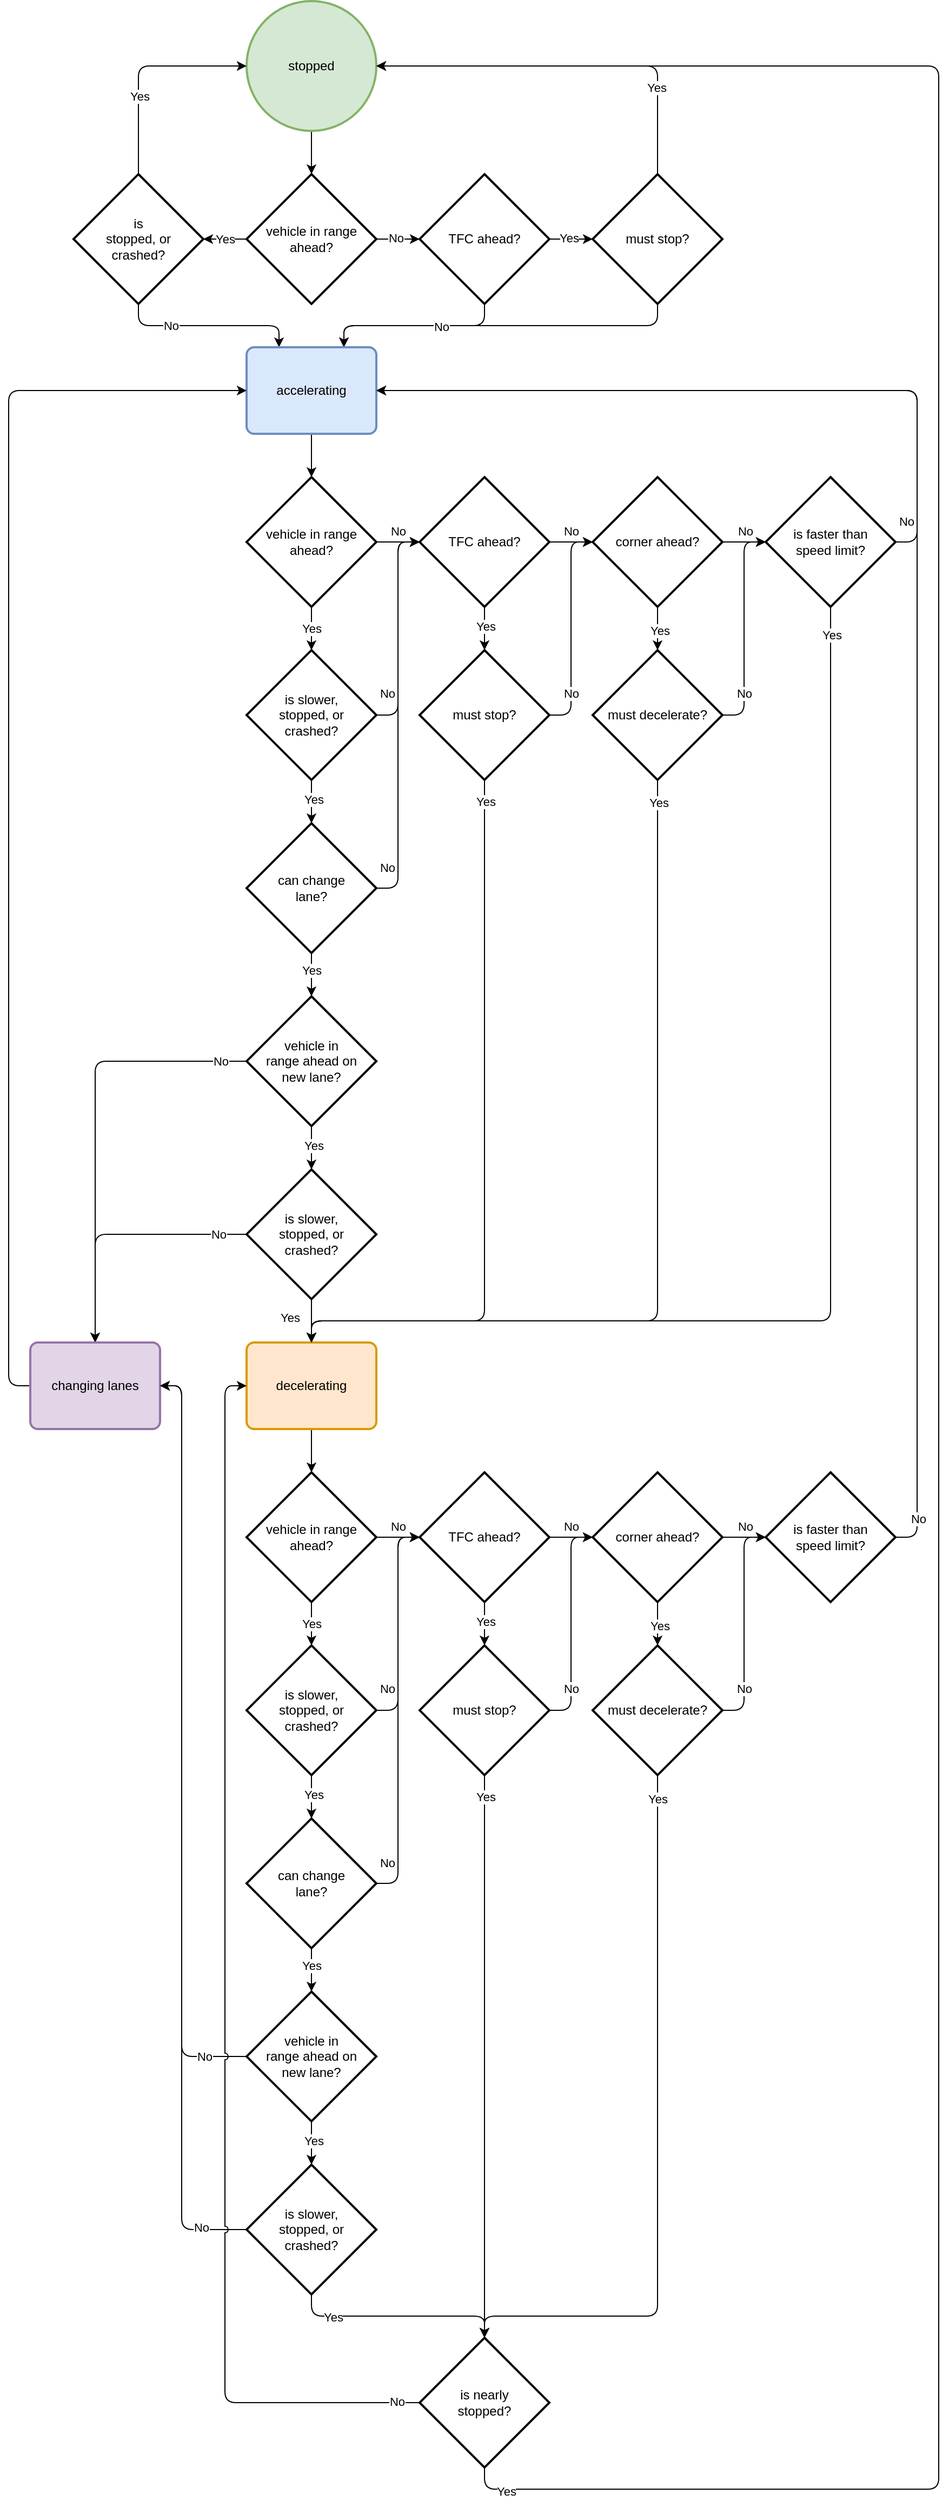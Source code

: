 <mxfile version="21.6.5" type="device">
  <diagram name="Page-1" id="joOFA0rlE12X3q9pTDwf">
    <mxGraphModel dx="1306" dy="830" grid="1" gridSize="10" guides="1" tooltips="1" connect="1" arrows="1" fold="1" page="1" pageScale="1" pageWidth="827" pageHeight="1169" math="0" shadow="0">
      <root>
        <mxCell id="0" />
        <mxCell id="1" parent="0" />
        <mxCell id="bNz2frpq777b6b2rO7nt-34" value="" style="edgeStyle=orthogonalEdgeStyle;rounded=0;orthogonalLoop=1;jettySize=auto;html=1;" edge="1" parent="1" source="bNz2frpq777b6b2rO7nt-1" target="bNz2frpq777b6b2rO7nt-2">
          <mxGeometry relative="1" as="geometry" />
        </mxCell>
        <mxCell id="bNz2frpq777b6b2rO7nt-1" value="stopped" style="strokeWidth=2;html=1;shape=mxgraph.flowchart.start_2;whiteSpace=wrap;fillColor=#d5e8d4;strokeColor=#82b366;" vertex="1" parent="1">
          <mxGeometry x="360" y="40" width="120" height="120" as="geometry" />
        </mxCell>
        <mxCell id="bNz2frpq777b6b2rO7nt-35" value="" style="edgeStyle=orthogonalEdgeStyle;rounded=0;orthogonalLoop=1;jettySize=auto;html=1;" edge="1" parent="1" source="bNz2frpq777b6b2rO7nt-2" target="bNz2frpq777b6b2rO7nt-30">
          <mxGeometry relative="1" as="geometry" />
        </mxCell>
        <mxCell id="bNz2frpq777b6b2rO7nt-36" value="No" style="edgeLabel;html=1;align=center;verticalAlign=middle;resizable=0;points=[];" vertex="1" connectable="0" parent="bNz2frpq777b6b2rO7nt-35">
          <mxGeometry x="-0.1" y="1" relative="1" as="geometry">
            <mxPoint as="offset" />
          </mxGeometry>
        </mxCell>
        <mxCell id="bNz2frpq777b6b2rO7nt-41" value="" style="edgeStyle=orthogonalEdgeStyle;rounded=0;orthogonalLoop=1;jettySize=auto;html=1;" edge="1" parent="1" source="bNz2frpq777b6b2rO7nt-2" target="bNz2frpq777b6b2rO7nt-40">
          <mxGeometry relative="1" as="geometry" />
        </mxCell>
        <mxCell id="bNz2frpq777b6b2rO7nt-42" value="Yes" style="edgeLabel;html=1;align=center;verticalAlign=middle;resizable=0;points=[];" vertex="1" connectable="0" parent="bNz2frpq777b6b2rO7nt-41">
          <mxGeometry relative="1" as="geometry">
            <mxPoint as="offset" />
          </mxGeometry>
        </mxCell>
        <mxCell id="bNz2frpq777b6b2rO7nt-2" value="vehicle in range ahead?" style="strokeWidth=2;html=1;shape=mxgraph.flowchart.decision;whiteSpace=wrap;" vertex="1" parent="1">
          <mxGeometry x="360" y="200" width="120" height="120" as="geometry" />
        </mxCell>
        <mxCell id="bNz2frpq777b6b2rO7nt-38" style="edgeStyle=orthogonalEdgeStyle;rounded=0;orthogonalLoop=1;jettySize=auto;html=1;exitX=1;exitY=0.5;exitDx=0;exitDy=0;exitPerimeter=0;entryX=0;entryY=0.5;entryDx=0;entryDy=0;entryPerimeter=0;" edge="1" parent="1" source="bNz2frpq777b6b2rO7nt-30" target="bNz2frpq777b6b2rO7nt-37">
          <mxGeometry relative="1" as="geometry" />
        </mxCell>
        <mxCell id="bNz2frpq777b6b2rO7nt-39" value="Yes" style="edgeLabel;html=1;align=center;verticalAlign=middle;resizable=0;points=[];" vertex="1" connectable="0" parent="bNz2frpq777b6b2rO7nt-38">
          <mxGeometry x="-0.1" y="1" relative="1" as="geometry">
            <mxPoint as="offset" />
          </mxGeometry>
        </mxCell>
        <mxCell id="bNz2frpq777b6b2rO7nt-100" style="edgeStyle=orthogonalEdgeStyle;rounded=1;orthogonalLoop=1;jettySize=auto;html=1;exitX=0.5;exitY=1;exitDx=0;exitDy=0;exitPerimeter=0;entryX=0.75;entryY=0;entryDx=0;entryDy=0;" edge="1" parent="1" source="bNz2frpq777b6b2rO7nt-30" target="bNz2frpq777b6b2rO7nt-47">
          <mxGeometry relative="1" as="geometry" />
        </mxCell>
        <mxCell id="bNz2frpq777b6b2rO7nt-30" value="TFC ahead?" style="strokeWidth=2;html=1;shape=mxgraph.flowchart.decision;whiteSpace=wrap;" vertex="1" parent="1">
          <mxGeometry x="520" y="200" width="120" height="120" as="geometry" />
        </mxCell>
        <mxCell id="bNz2frpq777b6b2rO7nt-45" style="edgeStyle=orthogonalEdgeStyle;rounded=1;orthogonalLoop=1;jettySize=auto;html=1;exitX=0.5;exitY=0;exitDx=0;exitDy=0;exitPerimeter=0;entryX=1;entryY=0.5;entryDx=0;entryDy=0;entryPerimeter=0;" edge="1" parent="1" source="bNz2frpq777b6b2rO7nt-37" target="bNz2frpq777b6b2rO7nt-1">
          <mxGeometry relative="1" as="geometry" />
        </mxCell>
        <mxCell id="bNz2frpq777b6b2rO7nt-46" value="Yes" style="edgeLabel;html=1;align=center;verticalAlign=middle;resizable=0;points=[];" vertex="1" connectable="0" parent="bNz2frpq777b6b2rO7nt-45">
          <mxGeometry x="-0.556" y="1" relative="1" as="geometry">
            <mxPoint as="offset" />
          </mxGeometry>
        </mxCell>
        <mxCell id="bNz2frpq777b6b2rO7nt-48" style="edgeStyle=orthogonalEdgeStyle;rounded=1;orthogonalLoop=1;jettySize=auto;html=1;exitX=0.5;exitY=1;exitDx=0;exitDy=0;exitPerimeter=0;entryX=0.75;entryY=0;entryDx=0;entryDy=0;" edge="1" parent="1" source="bNz2frpq777b6b2rO7nt-37" target="bNz2frpq777b6b2rO7nt-47">
          <mxGeometry relative="1" as="geometry" />
        </mxCell>
        <mxCell id="bNz2frpq777b6b2rO7nt-50" value="No" style="edgeLabel;html=1;align=center;verticalAlign=middle;resizable=0;points=[];" vertex="1" connectable="0" parent="bNz2frpq777b6b2rO7nt-48">
          <mxGeometry x="-0.648" y="1" relative="1" as="geometry">
            <mxPoint x="-162" as="offset" />
          </mxGeometry>
        </mxCell>
        <mxCell id="bNz2frpq777b6b2rO7nt-37" value="must stop?" style="strokeWidth=2;html=1;shape=mxgraph.flowchart.decision;whiteSpace=wrap;" vertex="1" parent="1">
          <mxGeometry x="680" y="200" width="120" height="120" as="geometry" />
        </mxCell>
        <mxCell id="bNz2frpq777b6b2rO7nt-43" style="edgeStyle=orthogonalEdgeStyle;rounded=1;orthogonalLoop=1;jettySize=auto;html=1;exitX=0.5;exitY=0;exitDx=0;exitDy=0;exitPerimeter=0;entryX=0;entryY=0.5;entryDx=0;entryDy=0;entryPerimeter=0;" edge="1" parent="1" source="bNz2frpq777b6b2rO7nt-40" target="bNz2frpq777b6b2rO7nt-1">
          <mxGeometry relative="1" as="geometry" />
        </mxCell>
        <mxCell id="bNz2frpq777b6b2rO7nt-44" value="Yes" style="edgeLabel;html=1;align=center;verticalAlign=middle;resizable=0;points=[];" vertex="1" connectable="0" parent="bNz2frpq777b6b2rO7nt-43">
          <mxGeometry x="-0.28" y="-1" relative="1" as="geometry">
            <mxPoint as="offset" />
          </mxGeometry>
        </mxCell>
        <mxCell id="bNz2frpq777b6b2rO7nt-49" style="edgeStyle=orthogonalEdgeStyle;rounded=1;orthogonalLoop=1;jettySize=auto;html=1;exitX=0.5;exitY=1;exitDx=0;exitDy=0;exitPerimeter=0;entryX=0.25;entryY=0;entryDx=0;entryDy=0;" edge="1" parent="1" source="bNz2frpq777b6b2rO7nt-40" target="bNz2frpq777b6b2rO7nt-47">
          <mxGeometry relative="1" as="geometry" />
        </mxCell>
        <mxCell id="bNz2frpq777b6b2rO7nt-51" value="No" style="edgeLabel;html=1;align=center;verticalAlign=middle;resizable=0;points=[];" vertex="1" connectable="0" parent="bNz2frpq777b6b2rO7nt-49">
          <mxGeometry x="-0.412" relative="1" as="geometry">
            <mxPoint as="offset" />
          </mxGeometry>
        </mxCell>
        <mxCell id="bNz2frpq777b6b2rO7nt-40" value="is&lt;br&gt;stopped, or&lt;br&gt;crashed?" style="strokeWidth=2;html=1;shape=mxgraph.flowchart.decision;whiteSpace=wrap;" vertex="1" parent="1">
          <mxGeometry x="200" y="200" width="120" height="120" as="geometry" />
        </mxCell>
        <mxCell id="bNz2frpq777b6b2rO7nt-80" value="" style="edgeStyle=orthogonalEdgeStyle;rounded=0;orthogonalLoop=1;jettySize=auto;html=1;" edge="1" parent="1" source="bNz2frpq777b6b2rO7nt-47" target="bNz2frpq777b6b2rO7nt-59">
          <mxGeometry relative="1" as="geometry" />
        </mxCell>
        <mxCell id="bNz2frpq777b6b2rO7nt-47" value="accelerating" style="rounded=1;whiteSpace=wrap;html=1;absoluteArcSize=1;arcSize=14;strokeWidth=2;fillColor=#dae8fc;strokeColor=#6c8ebf;" vertex="1" parent="1">
          <mxGeometry x="360" y="360" width="120" height="80" as="geometry" />
        </mxCell>
        <mxCell id="bNz2frpq777b6b2rO7nt-89" style="edgeStyle=orthogonalEdgeStyle;rounded=1;orthogonalLoop=1;jettySize=auto;html=1;exitX=1;exitY=0.5;exitDx=0;exitDy=0;exitPerimeter=0;entryX=1;entryY=0.5;entryDx=0;entryDy=0;jumpStyle=arc;" edge="1" parent="1" source="bNz2frpq777b6b2rO7nt-52" target="bNz2frpq777b6b2rO7nt-47">
          <mxGeometry relative="1" as="geometry">
            <Array as="points">
              <mxPoint x="980" y="540" />
              <mxPoint x="980" y="400" />
            </Array>
          </mxGeometry>
        </mxCell>
        <mxCell id="bNz2frpq777b6b2rO7nt-176" value="No" style="edgeLabel;html=1;align=center;verticalAlign=middle;resizable=0;points=[];" vertex="1" connectable="0" parent="bNz2frpq777b6b2rO7nt-89">
          <mxGeometry x="-0.907" relative="1" as="geometry">
            <mxPoint x="-10" y="-9" as="offset" />
          </mxGeometry>
        </mxCell>
        <mxCell id="bNz2frpq777b6b2rO7nt-202" style="edgeStyle=orthogonalEdgeStyle;rounded=1;orthogonalLoop=1;jettySize=auto;html=1;exitX=0.5;exitY=1;exitDx=0;exitDy=0;exitPerimeter=0;entryX=0.5;entryY=0;entryDx=0;entryDy=0;" edge="1" parent="1" source="bNz2frpq777b6b2rO7nt-52" target="bNz2frpq777b6b2rO7nt-67">
          <mxGeometry relative="1" as="geometry">
            <Array as="points">
              <mxPoint x="900" y="1260" />
              <mxPoint x="420" y="1260" />
            </Array>
          </mxGeometry>
        </mxCell>
        <mxCell id="bNz2frpq777b6b2rO7nt-203" value="Yes" style="edgeLabel;html=1;align=center;verticalAlign=middle;resizable=0;points=[];" vertex="1" connectable="0" parent="bNz2frpq777b6b2rO7nt-202">
          <mxGeometry x="-0.958" y="1" relative="1" as="geometry">
            <mxPoint y="1" as="offset" />
          </mxGeometry>
        </mxCell>
        <mxCell id="bNz2frpq777b6b2rO7nt-52" value="is faster than&lt;br&gt;speed limit?" style="strokeWidth=2;html=1;shape=mxgraph.flowchart.decision;whiteSpace=wrap;" vertex="1" parent="1">
          <mxGeometry x="840" y="480" width="120" height="120" as="geometry" />
        </mxCell>
        <mxCell id="bNz2frpq777b6b2rO7nt-55" value="" style="edgeStyle=orthogonalEdgeStyle;rounded=0;orthogonalLoop=1;jettySize=auto;html=1;" edge="1" parent="1" source="bNz2frpq777b6b2rO7nt-59" target="bNz2frpq777b6b2rO7nt-62">
          <mxGeometry relative="1" as="geometry" />
        </mxCell>
        <mxCell id="bNz2frpq777b6b2rO7nt-56" value="No" style="edgeLabel;html=1;align=center;verticalAlign=middle;resizable=0;points=[];" vertex="1" connectable="0" parent="bNz2frpq777b6b2rO7nt-55">
          <mxGeometry x="-0.1" y="1" relative="1" as="geometry">
            <mxPoint x="2" y="-9" as="offset" />
          </mxGeometry>
        </mxCell>
        <mxCell id="bNz2frpq777b6b2rO7nt-57" value="" style="edgeStyle=orthogonalEdgeStyle;rounded=0;orthogonalLoop=1;jettySize=auto;html=1;" edge="1" parent="1" source="bNz2frpq777b6b2rO7nt-59" target="bNz2frpq777b6b2rO7nt-64">
          <mxGeometry relative="1" as="geometry" />
        </mxCell>
        <mxCell id="bNz2frpq777b6b2rO7nt-58" value="Yes" style="edgeLabel;html=1;align=center;verticalAlign=middle;resizable=0;points=[];" vertex="1" connectable="0" parent="bNz2frpq777b6b2rO7nt-57">
          <mxGeometry relative="1" as="geometry">
            <mxPoint as="offset" />
          </mxGeometry>
        </mxCell>
        <mxCell id="bNz2frpq777b6b2rO7nt-59" value="vehicle in range ahead?" style="strokeWidth=2;html=1;shape=mxgraph.flowchart.decision;whiteSpace=wrap;" vertex="1" parent="1">
          <mxGeometry x="360" y="480" width="120" height="120" as="geometry" />
        </mxCell>
        <mxCell id="bNz2frpq777b6b2rO7nt-60" style="edgeStyle=orthogonalEdgeStyle;rounded=0;orthogonalLoop=1;jettySize=auto;html=1;exitX=0.5;exitY=1;exitDx=0;exitDy=0;exitPerimeter=0;entryX=0.5;entryY=0;entryDx=0;entryDy=0;entryPerimeter=0;" edge="1" parent="1" source="bNz2frpq777b6b2rO7nt-62" target="bNz2frpq777b6b2rO7nt-63">
          <mxGeometry relative="1" as="geometry" />
        </mxCell>
        <mxCell id="bNz2frpq777b6b2rO7nt-61" value="Yes" style="edgeLabel;html=1;align=center;verticalAlign=middle;resizable=0;points=[];" vertex="1" connectable="0" parent="bNz2frpq777b6b2rO7nt-60">
          <mxGeometry x="-0.1" y="1" relative="1" as="geometry">
            <mxPoint as="offset" />
          </mxGeometry>
        </mxCell>
        <mxCell id="bNz2frpq777b6b2rO7nt-174" style="edgeStyle=orthogonalEdgeStyle;rounded=1;orthogonalLoop=1;jettySize=auto;html=1;exitX=1;exitY=0.5;exitDx=0;exitDy=0;exitPerimeter=0;entryX=0;entryY=0.5;entryDx=0;entryDy=0;entryPerimeter=0;" edge="1" parent="1" source="bNz2frpq777b6b2rO7nt-62" target="bNz2frpq777b6b2rO7nt-144">
          <mxGeometry relative="1" as="geometry">
            <Array as="points">
              <mxPoint x="650" y="540" />
              <mxPoint x="650" y="540" />
            </Array>
          </mxGeometry>
        </mxCell>
        <mxCell id="bNz2frpq777b6b2rO7nt-175" value="No" style="edgeLabel;html=1;align=center;verticalAlign=middle;resizable=0;points=[];" vertex="1" connectable="0" parent="bNz2frpq777b6b2rO7nt-174">
          <mxGeometry x="-0.747" y="4" relative="1" as="geometry">
            <mxPoint x="15" y="-6" as="offset" />
          </mxGeometry>
        </mxCell>
        <mxCell id="bNz2frpq777b6b2rO7nt-62" value="TFC ahead?" style="strokeWidth=2;html=1;shape=mxgraph.flowchart.decision;whiteSpace=wrap;" vertex="1" parent="1">
          <mxGeometry x="520" y="480" width="120" height="120" as="geometry" />
        </mxCell>
        <mxCell id="bNz2frpq777b6b2rO7nt-145" style="edgeStyle=orthogonalEdgeStyle;rounded=1;orthogonalLoop=1;jettySize=auto;html=1;exitX=1;exitY=0.5;exitDx=0;exitDy=0;exitPerimeter=0;entryX=0;entryY=0.5;entryDx=0;entryDy=0;entryPerimeter=0;" edge="1" parent="1" source="bNz2frpq777b6b2rO7nt-63" target="bNz2frpq777b6b2rO7nt-144">
          <mxGeometry relative="1" as="geometry" />
        </mxCell>
        <mxCell id="bNz2frpq777b6b2rO7nt-146" value="No" style="edgeLabel;html=1;align=center;verticalAlign=middle;resizable=0;points=[];" vertex="1" connectable="0" parent="bNz2frpq777b6b2rO7nt-145">
          <mxGeometry x="-0.05" y="1" relative="1" as="geometry">
            <mxPoint x="1" y="55" as="offset" />
          </mxGeometry>
        </mxCell>
        <mxCell id="bNz2frpq777b6b2rO7nt-198" style="edgeStyle=orthogonalEdgeStyle;rounded=1;orthogonalLoop=1;jettySize=auto;html=1;exitX=0.5;exitY=1;exitDx=0;exitDy=0;exitPerimeter=0;entryX=0.5;entryY=0;entryDx=0;entryDy=0;" edge="1" parent="1" source="bNz2frpq777b6b2rO7nt-63" target="bNz2frpq777b6b2rO7nt-67">
          <mxGeometry relative="1" as="geometry">
            <Array as="points">
              <mxPoint x="580" y="1260" />
              <mxPoint x="420" y="1260" />
            </Array>
          </mxGeometry>
        </mxCell>
        <mxCell id="bNz2frpq777b6b2rO7nt-199" value="Yes" style="edgeLabel;html=1;align=center;verticalAlign=middle;resizable=0;points=[];" vertex="1" connectable="0" parent="bNz2frpq777b6b2rO7nt-198">
          <mxGeometry x="-0.946" y="1" relative="1" as="geometry">
            <mxPoint y="1" as="offset" />
          </mxGeometry>
        </mxCell>
        <mxCell id="bNz2frpq777b6b2rO7nt-63" value="must stop?" style="strokeWidth=2;html=1;shape=mxgraph.flowchart.decision;whiteSpace=wrap;" vertex="1" parent="1">
          <mxGeometry x="520" y="640" width="120" height="120" as="geometry" />
        </mxCell>
        <mxCell id="bNz2frpq777b6b2rO7nt-182" value="" style="edgeStyle=orthogonalEdgeStyle;rounded=0;orthogonalLoop=1;jettySize=auto;html=1;" edge="1" parent="1" source="bNz2frpq777b6b2rO7nt-64" target="bNz2frpq777b6b2rO7nt-172">
          <mxGeometry relative="1" as="geometry" />
        </mxCell>
        <mxCell id="bNz2frpq777b6b2rO7nt-183" value="Yes" style="edgeLabel;html=1;align=center;verticalAlign=middle;resizable=0;points=[];" vertex="1" connectable="0" parent="bNz2frpq777b6b2rO7nt-182">
          <mxGeometry x="-0.125" y="2" relative="1" as="geometry">
            <mxPoint as="offset" />
          </mxGeometry>
        </mxCell>
        <mxCell id="bNz2frpq777b6b2rO7nt-184" style="edgeStyle=orthogonalEdgeStyle;rounded=1;orthogonalLoop=1;jettySize=auto;html=1;exitX=1;exitY=0.5;exitDx=0;exitDy=0;exitPerimeter=0;entryX=0;entryY=0.5;entryDx=0;entryDy=0;entryPerimeter=0;" edge="1" parent="1" source="bNz2frpq777b6b2rO7nt-64" target="bNz2frpq777b6b2rO7nt-62">
          <mxGeometry relative="1" as="geometry">
            <Array as="points">
              <mxPoint x="500" y="700" />
              <mxPoint x="500" y="540" />
            </Array>
          </mxGeometry>
        </mxCell>
        <mxCell id="bNz2frpq777b6b2rO7nt-185" value="No" style="edgeLabel;html=1;align=center;verticalAlign=middle;resizable=0;points=[];" vertex="1" connectable="0" parent="bNz2frpq777b6b2rO7nt-184">
          <mxGeometry x="-0.747" relative="1" as="geometry">
            <mxPoint x="-10" y="-15" as="offset" />
          </mxGeometry>
        </mxCell>
        <mxCell id="bNz2frpq777b6b2rO7nt-64" value="is slower,&lt;br&gt;stopped, or&lt;br&gt;crashed?" style="strokeWidth=2;html=1;shape=mxgraph.flowchart.decision;whiteSpace=wrap;" vertex="1" parent="1">
          <mxGeometry x="360" y="640" width="120" height="120" as="geometry" />
        </mxCell>
        <mxCell id="bNz2frpq777b6b2rO7nt-251" style="edgeStyle=orthogonalEdgeStyle;rounded=0;orthogonalLoop=1;jettySize=auto;html=1;exitX=0.5;exitY=1;exitDx=0;exitDy=0;entryX=0.5;entryY=0;entryDx=0;entryDy=0;entryPerimeter=0;" edge="1" parent="1" source="bNz2frpq777b6b2rO7nt-67" target="bNz2frpq777b6b2rO7nt-216">
          <mxGeometry relative="1" as="geometry" />
        </mxCell>
        <mxCell id="bNz2frpq777b6b2rO7nt-67" value="decelerating" style="rounded=1;whiteSpace=wrap;html=1;absoluteArcSize=1;arcSize=14;strokeWidth=2;fillColor=#ffe6cc;strokeColor=#d79b00;" vertex="1" parent="1">
          <mxGeometry x="360" y="1280" width="120" height="80" as="geometry" />
        </mxCell>
        <mxCell id="bNz2frpq777b6b2rO7nt-148" style="edgeStyle=orthogonalEdgeStyle;rounded=0;orthogonalLoop=1;jettySize=auto;html=1;exitX=0.5;exitY=1;exitDx=0;exitDy=0;exitPerimeter=0;entryX=0.5;entryY=0;entryDx=0;entryDy=0;entryPerimeter=0;" edge="1" parent="1" source="bNz2frpq777b6b2rO7nt-144" target="bNz2frpq777b6b2rO7nt-147">
          <mxGeometry relative="1" as="geometry" />
        </mxCell>
        <mxCell id="bNz2frpq777b6b2rO7nt-149" value="Yes" style="edgeLabel;html=1;align=center;verticalAlign=middle;resizable=0;points=[];" vertex="1" connectable="0" parent="bNz2frpq777b6b2rO7nt-148">
          <mxGeometry x="0.05" y="2" relative="1" as="geometry">
            <mxPoint y="1" as="offset" />
          </mxGeometry>
        </mxCell>
        <mxCell id="bNz2frpq777b6b2rO7nt-179" style="edgeStyle=orthogonalEdgeStyle;rounded=1;orthogonalLoop=1;jettySize=auto;html=1;exitX=1;exitY=0.5;exitDx=0;exitDy=0;exitPerimeter=0;entryX=0;entryY=0.5;entryDx=0;entryDy=0;entryPerimeter=0;" edge="1" parent="1" source="bNz2frpq777b6b2rO7nt-144" target="bNz2frpq777b6b2rO7nt-52">
          <mxGeometry relative="1" as="geometry">
            <Array as="points">
              <mxPoint x="820" y="540" />
              <mxPoint x="820" y="540" />
            </Array>
          </mxGeometry>
        </mxCell>
        <mxCell id="bNz2frpq777b6b2rO7nt-180" value="No" style="edgeLabel;html=1;align=center;verticalAlign=middle;resizable=0;points=[];" vertex="1" connectable="0" parent="bNz2frpq777b6b2rO7nt-179">
          <mxGeometry x="-0.783" y="-2" relative="1" as="geometry">
            <mxPoint x="16" y="-12" as="offset" />
          </mxGeometry>
        </mxCell>
        <mxCell id="bNz2frpq777b6b2rO7nt-144" value="corner ahead?" style="strokeWidth=2;html=1;shape=mxgraph.flowchart.decision;whiteSpace=wrap;" vertex="1" parent="1">
          <mxGeometry x="680" y="480" width="120" height="120" as="geometry" />
        </mxCell>
        <mxCell id="bNz2frpq777b6b2rO7nt-177" style="edgeStyle=orthogonalEdgeStyle;rounded=1;orthogonalLoop=1;jettySize=auto;html=1;exitX=1;exitY=0.5;exitDx=0;exitDy=0;exitPerimeter=0;entryX=0;entryY=0.5;entryDx=0;entryDy=0;entryPerimeter=0;" edge="1" parent="1" source="bNz2frpq777b6b2rO7nt-147" target="bNz2frpq777b6b2rO7nt-52">
          <mxGeometry relative="1" as="geometry" />
        </mxCell>
        <mxCell id="bNz2frpq777b6b2rO7nt-178" value="No" style="edgeLabel;html=1;align=center;verticalAlign=middle;resizable=0;points=[];" vertex="1" connectable="0" parent="bNz2frpq777b6b2rO7nt-177">
          <mxGeometry x="-0.931" relative="1" as="geometry">
            <mxPoint x="13" y="-20" as="offset" />
          </mxGeometry>
        </mxCell>
        <mxCell id="bNz2frpq777b6b2rO7nt-200" style="edgeStyle=orthogonalEdgeStyle;rounded=1;orthogonalLoop=1;jettySize=auto;html=1;exitX=0.5;exitY=1;exitDx=0;exitDy=0;exitPerimeter=0;entryX=0.5;entryY=0;entryDx=0;entryDy=0;" edge="1" parent="1" source="bNz2frpq777b6b2rO7nt-147" target="bNz2frpq777b6b2rO7nt-67">
          <mxGeometry relative="1" as="geometry">
            <Array as="points">
              <mxPoint x="740" y="1260" />
              <mxPoint x="420" y="1260" />
            </Array>
          </mxGeometry>
        </mxCell>
        <mxCell id="bNz2frpq777b6b2rO7nt-201" value="Yes" style="edgeLabel;html=1;align=center;verticalAlign=middle;resizable=0;points=[];" vertex="1" connectable="0" parent="bNz2frpq777b6b2rO7nt-200">
          <mxGeometry x="-0.954" y="1" relative="1" as="geometry">
            <mxPoint y="1" as="offset" />
          </mxGeometry>
        </mxCell>
        <mxCell id="bNz2frpq777b6b2rO7nt-147" value="must decelerate?" style="strokeWidth=2;html=1;shape=mxgraph.flowchart.decision;whiteSpace=wrap;" vertex="1" parent="1">
          <mxGeometry x="680" y="640" width="120" height="120" as="geometry" />
        </mxCell>
        <mxCell id="bNz2frpq777b6b2rO7nt-187" style="edgeStyle=orthogonalEdgeStyle;rounded=0;orthogonalLoop=1;jettySize=auto;html=1;exitX=0.5;exitY=1;exitDx=0;exitDy=0;exitPerimeter=0;entryX=0.5;entryY=0;entryDx=0;entryDy=0;entryPerimeter=0;" edge="1" parent="1" source="bNz2frpq777b6b2rO7nt-172" target="bNz2frpq777b6b2rO7nt-186">
          <mxGeometry relative="1" as="geometry" />
        </mxCell>
        <mxCell id="bNz2frpq777b6b2rO7nt-188" value="Yes" style="edgeLabel;html=1;align=center;verticalAlign=middle;resizable=0;points=[];" vertex="1" connectable="0" parent="bNz2frpq777b6b2rO7nt-187">
          <mxGeometry x="-0.2" relative="1" as="geometry">
            <mxPoint as="offset" />
          </mxGeometry>
        </mxCell>
        <mxCell id="bNz2frpq777b6b2rO7nt-192" style="edgeStyle=orthogonalEdgeStyle;rounded=1;orthogonalLoop=1;jettySize=auto;html=1;exitX=1;exitY=0.5;exitDx=0;exitDy=0;exitPerimeter=0;entryX=0;entryY=0.5;entryDx=0;entryDy=0;entryPerimeter=0;" edge="1" parent="1" source="bNz2frpq777b6b2rO7nt-172" target="bNz2frpq777b6b2rO7nt-62">
          <mxGeometry relative="1" as="geometry" />
        </mxCell>
        <mxCell id="bNz2frpq777b6b2rO7nt-193" value="No" style="edgeLabel;html=1;align=center;verticalAlign=middle;resizable=0;points=[];" vertex="1" connectable="0" parent="bNz2frpq777b6b2rO7nt-192">
          <mxGeometry x="-0.758" y="1" relative="1" as="geometry">
            <mxPoint x="-9" y="4" as="offset" />
          </mxGeometry>
        </mxCell>
        <mxCell id="bNz2frpq777b6b2rO7nt-172" value="can change&lt;br&gt;lane?" style="strokeWidth=2;html=1;shape=mxgraph.flowchart.decision;whiteSpace=wrap;" vertex="1" parent="1">
          <mxGeometry x="360" y="800" width="120" height="120" as="geometry" />
        </mxCell>
        <mxCell id="bNz2frpq777b6b2rO7nt-190" style="edgeStyle=orthogonalEdgeStyle;rounded=0;orthogonalLoop=1;jettySize=auto;html=1;exitX=0.5;exitY=1;exitDx=0;exitDy=0;exitPerimeter=0;entryX=0.5;entryY=0;entryDx=0;entryDy=0;entryPerimeter=0;" edge="1" parent="1" source="bNz2frpq777b6b2rO7nt-186" target="bNz2frpq777b6b2rO7nt-189">
          <mxGeometry relative="1" as="geometry" />
        </mxCell>
        <mxCell id="bNz2frpq777b6b2rO7nt-191" value="Yes" style="edgeLabel;html=1;align=center;verticalAlign=middle;resizable=0;points=[];" vertex="1" connectable="0" parent="bNz2frpq777b6b2rO7nt-190">
          <mxGeometry x="-0.125" y="2" relative="1" as="geometry">
            <mxPoint as="offset" />
          </mxGeometry>
        </mxCell>
        <mxCell id="bNz2frpq777b6b2rO7nt-206" style="edgeStyle=orthogonalEdgeStyle;rounded=1;orthogonalLoop=1;jettySize=auto;html=1;exitX=0;exitY=0.5;exitDx=0;exitDy=0;exitPerimeter=0;entryX=0.5;entryY=0;entryDx=0;entryDy=0;" edge="1" parent="1" source="bNz2frpq777b6b2rO7nt-186" target="bNz2frpq777b6b2rO7nt-204">
          <mxGeometry relative="1" as="geometry" />
        </mxCell>
        <mxCell id="bNz2frpq777b6b2rO7nt-207" value="No" style="edgeLabel;html=1;align=center;verticalAlign=middle;resizable=0;points=[];" vertex="1" connectable="0" parent="bNz2frpq777b6b2rO7nt-206">
          <mxGeometry x="-0.875" relative="1" as="geometry">
            <mxPoint x="1" as="offset" />
          </mxGeometry>
        </mxCell>
        <mxCell id="bNz2frpq777b6b2rO7nt-186" value="vehicle in&lt;br&gt;range ahead on&lt;br&gt;new lane?" style="strokeWidth=2;html=1;shape=mxgraph.flowchart.decision;whiteSpace=wrap;" vertex="1" parent="1">
          <mxGeometry x="360" y="960" width="120" height="120" as="geometry" />
        </mxCell>
        <mxCell id="bNz2frpq777b6b2rO7nt-196" style="edgeStyle=orthogonalEdgeStyle;rounded=0;orthogonalLoop=1;jettySize=auto;html=1;exitX=0.5;exitY=1;exitDx=0;exitDy=0;exitPerimeter=0;entryX=0.5;entryY=0;entryDx=0;entryDy=0;" edge="1" parent="1" source="bNz2frpq777b6b2rO7nt-189" target="bNz2frpq777b6b2rO7nt-67">
          <mxGeometry relative="1" as="geometry" />
        </mxCell>
        <mxCell id="bNz2frpq777b6b2rO7nt-197" value="Yes" style="edgeLabel;html=1;align=center;verticalAlign=middle;resizable=0;points=[];" vertex="1" connectable="0" parent="bNz2frpq777b6b2rO7nt-196">
          <mxGeometry x="-0.175" y="1" relative="1" as="geometry">
            <mxPoint x="-21" as="offset" />
          </mxGeometry>
        </mxCell>
        <mxCell id="bNz2frpq777b6b2rO7nt-205" style="edgeStyle=orthogonalEdgeStyle;rounded=1;orthogonalLoop=1;jettySize=auto;html=1;exitX=0;exitY=0.5;exitDx=0;exitDy=0;exitPerimeter=0;entryX=0.5;entryY=0;entryDx=0;entryDy=0;" edge="1" parent="1" source="bNz2frpq777b6b2rO7nt-189" target="bNz2frpq777b6b2rO7nt-204">
          <mxGeometry relative="1" as="geometry" />
        </mxCell>
        <mxCell id="bNz2frpq777b6b2rO7nt-208" value="No" style="edgeLabel;html=1;align=center;verticalAlign=middle;resizable=0;points=[];" vertex="1" connectable="0" parent="bNz2frpq777b6b2rO7nt-205">
          <mxGeometry x="-0.785" relative="1" as="geometry">
            <mxPoint as="offset" />
          </mxGeometry>
        </mxCell>
        <mxCell id="bNz2frpq777b6b2rO7nt-189" value="is slower,&lt;br&gt;stopped, or&lt;br&gt;crashed?" style="strokeWidth=2;html=1;shape=mxgraph.flowchart.decision;whiteSpace=wrap;" vertex="1" parent="1">
          <mxGeometry x="360" y="1120" width="120" height="120" as="geometry" />
        </mxCell>
        <mxCell id="bNz2frpq777b6b2rO7nt-269" style="edgeStyle=orthogonalEdgeStyle;rounded=1;orthogonalLoop=1;jettySize=auto;html=1;exitX=0;exitY=0.5;exitDx=0;exitDy=0;entryX=0;entryY=0.5;entryDx=0;entryDy=0;" edge="1" parent="1" source="bNz2frpq777b6b2rO7nt-204" target="bNz2frpq777b6b2rO7nt-47">
          <mxGeometry relative="1" as="geometry" />
        </mxCell>
        <mxCell id="bNz2frpq777b6b2rO7nt-204" value="changing lanes" style="rounded=1;whiteSpace=wrap;html=1;absoluteArcSize=1;arcSize=14;strokeWidth=2;fillColor=#e1d5e7;strokeColor=#9673a6;" vertex="1" parent="1">
          <mxGeometry x="160" y="1280" width="120" height="80" as="geometry" />
        </mxCell>
        <mxCell id="bNz2frpq777b6b2rO7nt-252" style="edgeStyle=orthogonalEdgeStyle;rounded=1;orthogonalLoop=1;jettySize=auto;html=1;exitX=1;exitY=0.5;exitDx=0;exitDy=0;exitPerimeter=0;entryX=1;entryY=0.5;entryDx=0;entryDy=0;" edge="1" parent="1" source="bNz2frpq777b6b2rO7nt-211" target="bNz2frpq777b6b2rO7nt-47">
          <mxGeometry relative="1" as="geometry" />
        </mxCell>
        <mxCell id="bNz2frpq777b6b2rO7nt-253" value="No" style="edgeLabel;html=1;align=center;verticalAlign=middle;resizable=0;points=[];" vertex="1" connectable="0" parent="bNz2frpq777b6b2rO7nt-252">
          <mxGeometry x="-0.953" relative="1" as="geometry">
            <mxPoint x="1" as="offset" />
          </mxGeometry>
        </mxCell>
        <mxCell id="bNz2frpq777b6b2rO7nt-211" value="is faster than&lt;br&gt;speed limit?" style="strokeWidth=2;html=1;shape=mxgraph.flowchart.decision;whiteSpace=wrap;" vertex="1" parent="1">
          <mxGeometry x="840" y="1400" width="120" height="120" as="geometry" />
        </mxCell>
        <mxCell id="bNz2frpq777b6b2rO7nt-212" value="" style="edgeStyle=orthogonalEdgeStyle;rounded=0;orthogonalLoop=1;jettySize=auto;html=1;" edge="1" parent="1" source="bNz2frpq777b6b2rO7nt-216" target="bNz2frpq777b6b2rO7nt-221">
          <mxGeometry relative="1" as="geometry" />
        </mxCell>
        <mxCell id="bNz2frpq777b6b2rO7nt-213" value="No" style="edgeLabel;html=1;align=center;verticalAlign=middle;resizable=0;points=[];" vertex="1" connectable="0" parent="bNz2frpq777b6b2rO7nt-212">
          <mxGeometry x="-0.1" y="1" relative="1" as="geometry">
            <mxPoint x="2" y="-9" as="offset" />
          </mxGeometry>
        </mxCell>
        <mxCell id="bNz2frpq777b6b2rO7nt-214" value="" style="edgeStyle=orthogonalEdgeStyle;rounded=0;orthogonalLoop=1;jettySize=auto;html=1;" edge="1" parent="1" source="bNz2frpq777b6b2rO7nt-216" target="bNz2frpq777b6b2rO7nt-230">
          <mxGeometry relative="1" as="geometry" />
        </mxCell>
        <mxCell id="bNz2frpq777b6b2rO7nt-215" value="Yes" style="edgeLabel;html=1;align=center;verticalAlign=middle;resizable=0;points=[];" vertex="1" connectable="0" parent="bNz2frpq777b6b2rO7nt-214">
          <mxGeometry relative="1" as="geometry">
            <mxPoint as="offset" />
          </mxGeometry>
        </mxCell>
        <mxCell id="bNz2frpq777b6b2rO7nt-216" value="vehicle in range ahead?" style="strokeWidth=2;html=1;shape=mxgraph.flowchart.decision;whiteSpace=wrap;" vertex="1" parent="1">
          <mxGeometry x="360" y="1400" width="120" height="120" as="geometry" />
        </mxCell>
        <mxCell id="bNz2frpq777b6b2rO7nt-217" style="edgeStyle=orthogonalEdgeStyle;rounded=0;orthogonalLoop=1;jettySize=auto;html=1;exitX=0.5;exitY=1;exitDx=0;exitDy=0;exitPerimeter=0;entryX=0.5;entryY=0;entryDx=0;entryDy=0;entryPerimeter=0;" edge="1" parent="1" source="bNz2frpq777b6b2rO7nt-221" target="bNz2frpq777b6b2rO7nt-225">
          <mxGeometry relative="1" as="geometry" />
        </mxCell>
        <mxCell id="bNz2frpq777b6b2rO7nt-218" value="Yes" style="edgeLabel;html=1;align=center;verticalAlign=middle;resizable=0;points=[];" vertex="1" connectable="0" parent="bNz2frpq777b6b2rO7nt-217">
          <mxGeometry x="-0.1" y="1" relative="1" as="geometry">
            <mxPoint as="offset" />
          </mxGeometry>
        </mxCell>
        <mxCell id="bNz2frpq777b6b2rO7nt-219" style="edgeStyle=orthogonalEdgeStyle;rounded=1;orthogonalLoop=1;jettySize=auto;html=1;exitX=1;exitY=0.5;exitDx=0;exitDy=0;exitPerimeter=0;entryX=0;entryY=0.5;entryDx=0;entryDy=0;entryPerimeter=0;" edge="1" parent="1" source="bNz2frpq777b6b2rO7nt-221" target="bNz2frpq777b6b2rO7nt-235">
          <mxGeometry relative="1" as="geometry">
            <Array as="points">
              <mxPoint x="652" y="1460" />
              <mxPoint x="652" y="1460" />
            </Array>
          </mxGeometry>
        </mxCell>
        <mxCell id="bNz2frpq777b6b2rO7nt-220" value="No" style="edgeLabel;html=1;align=center;verticalAlign=middle;resizable=0;points=[];" vertex="1" connectable="0" parent="bNz2frpq777b6b2rO7nt-219">
          <mxGeometry x="-0.747" y="4" relative="1" as="geometry">
            <mxPoint x="15" y="-6" as="offset" />
          </mxGeometry>
        </mxCell>
        <mxCell id="bNz2frpq777b6b2rO7nt-221" value="TFC ahead?" style="strokeWidth=2;html=1;shape=mxgraph.flowchart.decision;whiteSpace=wrap;" vertex="1" parent="1">
          <mxGeometry x="520" y="1400" width="120" height="120" as="geometry" />
        </mxCell>
        <mxCell id="bNz2frpq777b6b2rO7nt-222" style="edgeStyle=orthogonalEdgeStyle;rounded=1;orthogonalLoop=1;jettySize=auto;html=1;exitX=1;exitY=0.5;exitDx=0;exitDy=0;exitPerimeter=0;entryX=0;entryY=0.5;entryDx=0;entryDy=0;entryPerimeter=0;" edge="1" parent="1" source="bNz2frpq777b6b2rO7nt-225" target="bNz2frpq777b6b2rO7nt-235">
          <mxGeometry relative="1" as="geometry" />
        </mxCell>
        <mxCell id="bNz2frpq777b6b2rO7nt-223" value="No" style="edgeLabel;html=1;align=center;verticalAlign=middle;resizable=0;points=[];" vertex="1" connectable="0" parent="bNz2frpq777b6b2rO7nt-222">
          <mxGeometry x="-0.05" y="1" relative="1" as="geometry">
            <mxPoint x="1" y="55" as="offset" />
          </mxGeometry>
        </mxCell>
        <mxCell id="bNz2frpq777b6b2rO7nt-255" style="edgeStyle=orthogonalEdgeStyle;rounded=0;orthogonalLoop=1;jettySize=auto;html=1;exitX=0.5;exitY=1;exitDx=0;exitDy=0;exitPerimeter=0;entryX=0.5;entryY=0;entryDx=0;entryDy=0;entryPerimeter=0;" edge="1" parent="1" source="bNz2frpq777b6b2rO7nt-225" target="bNz2frpq777b6b2rO7nt-254">
          <mxGeometry relative="1" as="geometry" />
        </mxCell>
        <mxCell id="bNz2frpq777b6b2rO7nt-256" value="Yes" style="edgeLabel;html=1;align=center;verticalAlign=middle;resizable=0;points=[];" vertex="1" connectable="0" parent="bNz2frpq777b6b2rO7nt-255">
          <mxGeometry x="-0.923" y="1" relative="1" as="geometry">
            <mxPoint as="offset" />
          </mxGeometry>
        </mxCell>
        <mxCell id="bNz2frpq777b6b2rO7nt-225" value="must stop?" style="strokeWidth=2;html=1;shape=mxgraph.flowchart.decision;whiteSpace=wrap;" vertex="1" parent="1">
          <mxGeometry x="520" y="1560" width="120" height="120" as="geometry" />
        </mxCell>
        <mxCell id="bNz2frpq777b6b2rO7nt-226" value="" style="edgeStyle=orthogonalEdgeStyle;rounded=0;orthogonalLoop=1;jettySize=auto;html=1;" edge="1" parent="1" source="bNz2frpq777b6b2rO7nt-230" target="bNz2frpq777b6b2rO7nt-244">
          <mxGeometry relative="1" as="geometry" />
        </mxCell>
        <mxCell id="bNz2frpq777b6b2rO7nt-227" value="Yes" style="edgeLabel;html=1;align=center;verticalAlign=middle;resizable=0;points=[];" vertex="1" connectable="0" parent="bNz2frpq777b6b2rO7nt-226">
          <mxGeometry x="-0.125" y="2" relative="1" as="geometry">
            <mxPoint as="offset" />
          </mxGeometry>
        </mxCell>
        <mxCell id="bNz2frpq777b6b2rO7nt-228" style="edgeStyle=orthogonalEdgeStyle;rounded=1;orthogonalLoop=1;jettySize=auto;html=1;exitX=1;exitY=0.5;exitDx=0;exitDy=0;exitPerimeter=0;entryX=0;entryY=0.5;entryDx=0;entryDy=0;entryPerimeter=0;" edge="1" parent="1" source="bNz2frpq777b6b2rO7nt-230" target="bNz2frpq777b6b2rO7nt-221">
          <mxGeometry relative="1" as="geometry">
            <Array as="points">
              <mxPoint x="500" y="1620" />
              <mxPoint x="500" y="1460" />
            </Array>
          </mxGeometry>
        </mxCell>
        <mxCell id="bNz2frpq777b6b2rO7nt-229" value="No" style="edgeLabel;html=1;align=center;verticalAlign=middle;resizable=0;points=[];" vertex="1" connectable="0" parent="bNz2frpq777b6b2rO7nt-228">
          <mxGeometry x="-0.747" relative="1" as="geometry">
            <mxPoint x="-10" y="-15" as="offset" />
          </mxGeometry>
        </mxCell>
        <mxCell id="bNz2frpq777b6b2rO7nt-230" value="is slower,&lt;br&gt;stopped, or&lt;br&gt;crashed?" style="strokeWidth=2;html=1;shape=mxgraph.flowchart.decision;whiteSpace=wrap;" vertex="1" parent="1">
          <mxGeometry x="360" y="1560" width="120" height="120" as="geometry" />
        </mxCell>
        <mxCell id="bNz2frpq777b6b2rO7nt-231" style="edgeStyle=orthogonalEdgeStyle;rounded=0;orthogonalLoop=1;jettySize=auto;html=1;exitX=0.5;exitY=1;exitDx=0;exitDy=0;exitPerimeter=0;entryX=0.5;entryY=0;entryDx=0;entryDy=0;entryPerimeter=0;" edge="1" parent="1" source="bNz2frpq777b6b2rO7nt-235" target="bNz2frpq777b6b2rO7nt-239">
          <mxGeometry relative="1" as="geometry" />
        </mxCell>
        <mxCell id="bNz2frpq777b6b2rO7nt-232" value="Yes" style="edgeLabel;html=1;align=center;verticalAlign=middle;resizable=0;points=[];" vertex="1" connectable="0" parent="bNz2frpq777b6b2rO7nt-231">
          <mxGeometry x="0.05" y="2" relative="1" as="geometry">
            <mxPoint y="1" as="offset" />
          </mxGeometry>
        </mxCell>
        <mxCell id="bNz2frpq777b6b2rO7nt-233" style="edgeStyle=orthogonalEdgeStyle;rounded=1;orthogonalLoop=1;jettySize=auto;html=1;exitX=1;exitY=0.5;exitDx=0;exitDy=0;exitPerimeter=0;entryX=0;entryY=0.5;entryDx=0;entryDy=0;entryPerimeter=0;" edge="1" parent="1" source="bNz2frpq777b6b2rO7nt-235" target="bNz2frpq777b6b2rO7nt-211">
          <mxGeometry relative="1" as="geometry">
            <Array as="points">
              <mxPoint x="822" y="1460" />
              <mxPoint x="822" y="1460" />
            </Array>
          </mxGeometry>
        </mxCell>
        <mxCell id="bNz2frpq777b6b2rO7nt-234" value="No" style="edgeLabel;html=1;align=center;verticalAlign=middle;resizable=0;points=[];" vertex="1" connectable="0" parent="bNz2frpq777b6b2rO7nt-233">
          <mxGeometry x="-0.783" y="-2" relative="1" as="geometry">
            <mxPoint x="16" y="-12" as="offset" />
          </mxGeometry>
        </mxCell>
        <mxCell id="bNz2frpq777b6b2rO7nt-235" value="corner ahead?" style="strokeWidth=2;html=1;shape=mxgraph.flowchart.decision;whiteSpace=wrap;" vertex="1" parent="1">
          <mxGeometry x="680" y="1400" width="120" height="120" as="geometry" />
        </mxCell>
        <mxCell id="bNz2frpq777b6b2rO7nt-236" style="edgeStyle=orthogonalEdgeStyle;rounded=1;orthogonalLoop=1;jettySize=auto;html=1;exitX=1;exitY=0.5;exitDx=0;exitDy=0;exitPerimeter=0;entryX=0;entryY=0.5;entryDx=0;entryDy=0;entryPerimeter=0;" edge="1" parent="1" source="bNz2frpq777b6b2rO7nt-239" target="bNz2frpq777b6b2rO7nt-211">
          <mxGeometry relative="1" as="geometry" />
        </mxCell>
        <mxCell id="bNz2frpq777b6b2rO7nt-237" value="No" style="edgeLabel;html=1;align=center;verticalAlign=middle;resizable=0;points=[];" vertex="1" connectable="0" parent="bNz2frpq777b6b2rO7nt-236">
          <mxGeometry x="-0.931" relative="1" as="geometry">
            <mxPoint x="13" y="-20" as="offset" />
          </mxGeometry>
        </mxCell>
        <mxCell id="bNz2frpq777b6b2rO7nt-257" style="edgeStyle=orthogonalEdgeStyle;rounded=1;orthogonalLoop=1;jettySize=auto;html=1;exitX=0.5;exitY=1;exitDx=0;exitDy=0;exitPerimeter=0;entryX=0.5;entryY=0;entryDx=0;entryDy=0;entryPerimeter=0;" edge="1" parent="1" source="bNz2frpq777b6b2rO7nt-239" target="bNz2frpq777b6b2rO7nt-254">
          <mxGeometry relative="1" as="geometry">
            <Array as="points">
              <mxPoint x="740" y="2180" />
              <mxPoint x="580" y="2180" />
            </Array>
          </mxGeometry>
        </mxCell>
        <mxCell id="bNz2frpq777b6b2rO7nt-258" value="Yes" style="edgeLabel;html=1;align=center;verticalAlign=middle;resizable=0;points=[];" vertex="1" connectable="0" parent="bNz2frpq777b6b2rO7nt-257">
          <mxGeometry x="-0.935" relative="1" as="geometry">
            <mxPoint as="offset" />
          </mxGeometry>
        </mxCell>
        <mxCell id="bNz2frpq777b6b2rO7nt-239" value="must decelerate?" style="strokeWidth=2;html=1;shape=mxgraph.flowchart.decision;whiteSpace=wrap;" vertex="1" parent="1">
          <mxGeometry x="680" y="1560" width="120" height="120" as="geometry" />
        </mxCell>
        <mxCell id="bNz2frpq777b6b2rO7nt-240" style="edgeStyle=orthogonalEdgeStyle;rounded=0;orthogonalLoop=1;jettySize=auto;html=1;exitX=0.5;exitY=1;exitDx=0;exitDy=0;exitPerimeter=0;entryX=0.5;entryY=0;entryDx=0;entryDy=0;entryPerimeter=0;" edge="1" parent="1" source="bNz2frpq777b6b2rO7nt-244" target="bNz2frpq777b6b2rO7nt-248">
          <mxGeometry relative="1" as="geometry" />
        </mxCell>
        <mxCell id="bNz2frpq777b6b2rO7nt-241" value="Yes" style="edgeLabel;html=1;align=center;verticalAlign=middle;resizable=0;points=[];" vertex="1" connectable="0" parent="bNz2frpq777b6b2rO7nt-240">
          <mxGeometry x="-0.2" relative="1" as="geometry">
            <mxPoint as="offset" />
          </mxGeometry>
        </mxCell>
        <mxCell id="bNz2frpq777b6b2rO7nt-242" style="edgeStyle=orthogonalEdgeStyle;rounded=1;orthogonalLoop=1;jettySize=auto;html=1;exitX=1;exitY=0.5;exitDx=0;exitDy=0;exitPerimeter=0;entryX=0;entryY=0.5;entryDx=0;entryDy=0;entryPerimeter=0;" edge="1" parent="1" source="bNz2frpq777b6b2rO7nt-244" target="bNz2frpq777b6b2rO7nt-221">
          <mxGeometry relative="1" as="geometry" />
        </mxCell>
        <mxCell id="bNz2frpq777b6b2rO7nt-243" value="No" style="edgeLabel;html=1;align=center;verticalAlign=middle;resizable=0;points=[];" vertex="1" connectable="0" parent="bNz2frpq777b6b2rO7nt-242">
          <mxGeometry x="-0.758" y="1" relative="1" as="geometry">
            <mxPoint x="-9" y="4" as="offset" />
          </mxGeometry>
        </mxCell>
        <mxCell id="bNz2frpq777b6b2rO7nt-244" value="can change&lt;br&gt;lane?" style="strokeWidth=2;html=1;shape=mxgraph.flowchart.decision;whiteSpace=wrap;" vertex="1" parent="1">
          <mxGeometry x="360" y="1720" width="120" height="120" as="geometry" />
        </mxCell>
        <mxCell id="bNz2frpq777b6b2rO7nt-245" style="edgeStyle=orthogonalEdgeStyle;rounded=0;orthogonalLoop=1;jettySize=auto;html=1;exitX=0.5;exitY=1;exitDx=0;exitDy=0;exitPerimeter=0;entryX=0.5;entryY=0;entryDx=0;entryDy=0;entryPerimeter=0;" edge="1" parent="1" source="bNz2frpq777b6b2rO7nt-248" target="bNz2frpq777b6b2rO7nt-250">
          <mxGeometry relative="1" as="geometry" />
        </mxCell>
        <mxCell id="bNz2frpq777b6b2rO7nt-246" value="Yes" style="edgeLabel;html=1;align=center;verticalAlign=middle;resizable=0;points=[];" vertex="1" connectable="0" parent="bNz2frpq777b6b2rO7nt-245">
          <mxGeometry x="-0.125" y="2" relative="1" as="geometry">
            <mxPoint as="offset" />
          </mxGeometry>
        </mxCell>
        <mxCell id="bNz2frpq777b6b2rO7nt-265" style="edgeStyle=orthogonalEdgeStyle;rounded=1;orthogonalLoop=1;jettySize=auto;html=1;exitX=0;exitY=0.5;exitDx=0;exitDy=0;exitPerimeter=0;entryX=1;entryY=0.5;entryDx=0;entryDy=0;jumpStyle=arc;" edge="1" parent="1" source="bNz2frpq777b6b2rO7nt-248" target="bNz2frpq777b6b2rO7nt-204">
          <mxGeometry relative="1" as="geometry">
            <Array as="points">
              <mxPoint x="300" y="1940" />
              <mxPoint x="300" y="1320" />
            </Array>
          </mxGeometry>
        </mxCell>
        <mxCell id="bNz2frpq777b6b2rO7nt-266" value="No" style="edgeLabel;html=1;align=center;verticalAlign=middle;resizable=0;points=[];" vertex="1" connectable="0" parent="bNz2frpq777b6b2rO7nt-265">
          <mxGeometry x="-0.967" relative="1" as="geometry">
            <mxPoint x="-28" as="offset" />
          </mxGeometry>
        </mxCell>
        <mxCell id="bNz2frpq777b6b2rO7nt-248" value="vehicle in&lt;br&gt;range ahead on&lt;br&gt;new lane?" style="strokeWidth=2;html=1;shape=mxgraph.flowchart.decision;whiteSpace=wrap;" vertex="1" parent="1">
          <mxGeometry x="360" y="1880" width="120" height="120" as="geometry" />
        </mxCell>
        <mxCell id="bNz2frpq777b6b2rO7nt-259" style="edgeStyle=orthogonalEdgeStyle;rounded=1;orthogonalLoop=1;jettySize=auto;html=1;exitX=0.5;exitY=1;exitDx=0;exitDy=0;exitPerimeter=0;entryX=0.5;entryY=0;entryDx=0;entryDy=0;entryPerimeter=0;" edge="1" parent="1" source="bNz2frpq777b6b2rO7nt-250" target="bNz2frpq777b6b2rO7nt-254">
          <mxGeometry relative="1" as="geometry" />
        </mxCell>
        <mxCell id="bNz2frpq777b6b2rO7nt-260" value="Yes" style="edgeLabel;html=1;align=center;verticalAlign=middle;resizable=0;points=[];" vertex="1" connectable="0" parent="bNz2frpq777b6b2rO7nt-259">
          <mxGeometry x="-0.605" y="-1" relative="1" as="geometry">
            <mxPoint as="offset" />
          </mxGeometry>
        </mxCell>
        <mxCell id="bNz2frpq777b6b2rO7nt-267" style="edgeStyle=orthogonalEdgeStyle;rounded=1;orthogonalLoop=1;jettySize=auto;html=1;exitX=0;exitY=0.5;exitDx=0;exitDy=0;exitPerimeter=0;entryX=1;entryY=0.5;entryDx=0;entryDy=0;" edge="1" parent="1" source="bNz2frpq777b6b2rO7nt-250" target="bNz2frpq777b6b2rO7nt-204">
          <mxGeometry relative="1" as="geometry">
            <Array as="points">
              <mxPoint x="300" y="2100" />
              <mxPoint x="300" y="1320" />
            </Array>
          </mxGeometry>
        </mxCell>
        <mxCell id="bNz2frpq777b6b2rO7nt-268" value="No" style="edgeLabel;html=1;align=center;verticalAlign=middle;resizable=0;points=[];" vertex="1" connectable="0" parent="bNz2frpq777b6b2rO7nt-267">
          <mxGeometry x="-0.901" y="-2" relative="1" as="geometry">
            <mxPoint as="offset" />
          </mxGeometry>
        </mxCell>
        <mxCell id="bNz2frpq777b6b2rO7nt-250" value="is slower,&lt;br&gt;stopped, or&lt;br&gt;crashed?" style="strokeWidth=2;html=1;shape=mxgraph.flowchart.decision;whiteSpace=wrap;" vertex="1" parent="1">
          <mxGeometry x="360" y="2040" width="120" height="120" as="geometry" />
        </mxCell>
        <mxCell id="bNz2frpq777b6b2rO7nt-261" style="edgeStyle=orthogonalEdgeStyle;rounded=1;orthogonalLoop=1;jettySize=auto;html=1;exitX=0;exitY=0.5;exitDx=0;exitDy=0;exitPerimeter=0;entryX=0;entryY=0.5;entryDx=0;entryDy=0;jumpStyle=arc;" edge="1" parent="1" source="bNz2frpq777b6b2rO7nt-254" target="bNz2frpq777b6b2rO7nt-67">
          <mxGeometry relative="1" as="geometry">
            <Array as="points">
              <mxPoint x="340" y="2260" />
              <mxPoint x="340" y="1320" />
            </Array>
          </mxGeometry>
        </mxCell>
        <mxCell id="bNz2frpq777b6b2rO7nt-262" value="No" style="edgeLabel;html=1;align=center;verticalAlign=middle;resizable=0;points=[];" vertex="1" connectable="0" parent="bNz2frpq777b6b2rO7nt-261">
          <mxGeometry x="-0.961" y="-1" relative="1" as="geometry">
            <mxPoint x="1" as="offset" />
          </mxGeometry>
        </mxCell>
        <mxCell id="bNz2frpq777b6b2rO7nt-263" style="edgeStyle=orthogonalEdgeStyle;rounded=1;orthogonalLoop=1;jettySize=auto;html=1;exitX=0.5;exitY=1;exitDx=0;exitDy=0;exitPerimeter=0;entryX=1;entryY=0.5;entryDx=0;entryDy=0;entryPerimeter=0;" edge="1" parent="1" source="bNz2frpq777b6b2rO7nt-254" target="bNz2frpq777b6b2rO7nt-1">
          <mxGeometry relative="1" as="geometry">
            <Array as="points">
              <mxPoint x="580" y="2340" />
              <mxPoint x="1000" y="2340" />
              <mxPoint x="1000" y="100" />
            </Array>
          </mxGeometry>
        </mxCell>
        <mxCell id="bNz2frpq777b6b2rO7nt-264" value="Yes" style="edgeLabel;html=1;align=center;verticalAlign=middle;resizable=0;points=[];" vertex="1" connectable="0" parent="bNz2frpq777b6b2rO7nt-263">
          <mxGeometry x="-0.975" y="-1" relative="1" as="geometry">
            <mxPoint y="1" as="offset" />
          </mxGeometry>
        </mxCell>
        <mxCell id="bNz2frpq777b6b2rO7nt-254" value="is nearly&lt;br&gt;stopped?" style="strokeWidth=2;html=1;shape=mxgraph.flowchart.decision;whiteSpace=wrap;" vertex="1" parent="1">
          <mxGeometry x="520" y="2200" width="120" height="120" as="geometry" />
        </mxCell>
      </root>
    </mxGraphModel>
  </diagram>
</mxfile>

